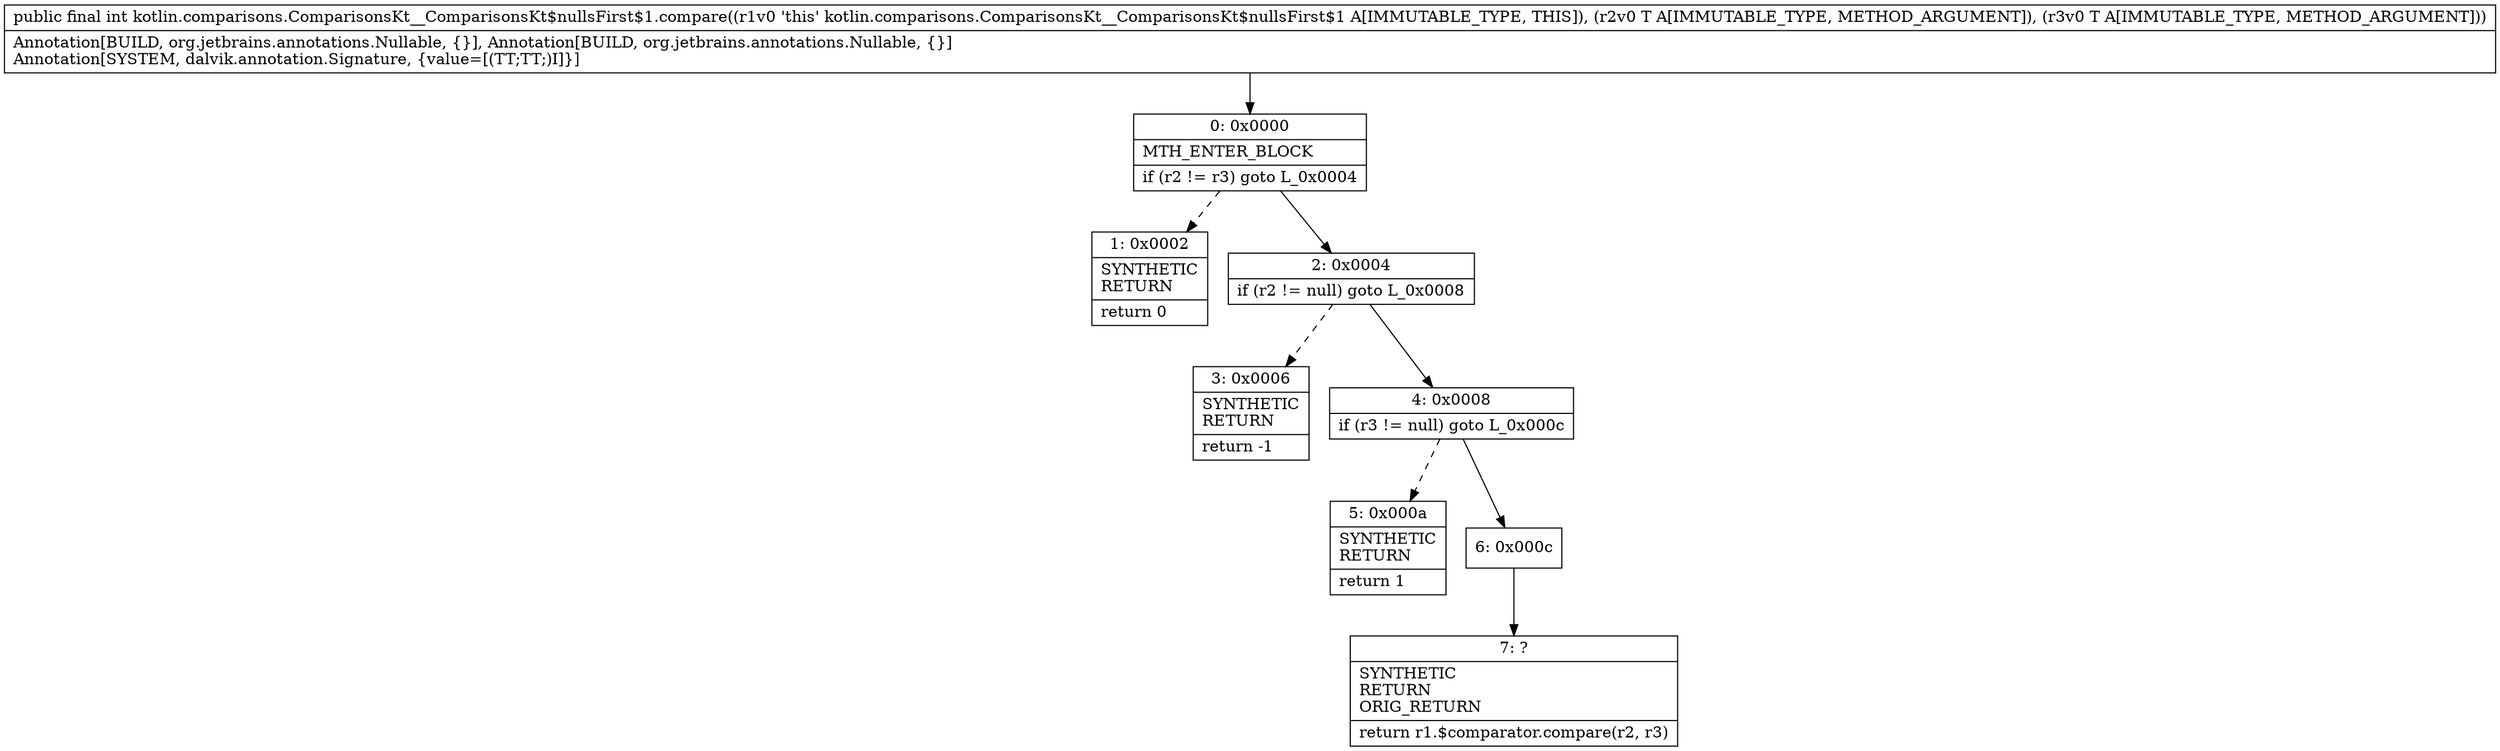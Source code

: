 digraph "CFG forkotlin.comparisons.ComparisonsKt__ComparisonsKt$nullsFirst$1.compare(Ljava\/lang\/Object;Ljava\/lang\/Object;)I" {
Node_0 [shape=record,label="{0\:\ 0x0000|MTH_ENTER_BLOCK\l|if (r2 != r3) goto L_0x0004\l}"];
Node_1 [shape=record,label="{1\:\ 0x0002|SYNTHETIC\lRETURN\l|return 0\l}"];
Node_2 [shape=record,label="{2\:\ 0x0004|if (r2 != null) goto L_0x0008\l}"];
Node_3 [shape=record,label="{3\:\ 0x0006|SYNTHETIC\lRETURN\l|return \-1\l}"];
Node_4 [shape=record,label="{4\:\ 0x0008|if (r3 != null) goto L_0x000c\l}"];
Node_5 [shape=record,label="{5\:\ 0x000a|SYNTHETIC\lRETURN\l|return 1\l}"];
Node_6 [shape=record,label="{6\:\ 0x000c}"];
Node_7 [shape=record,label="{7\:\ ?|SYNTHETIC\lRETURN\lORIG_RETURN\l|return r1.$comparator.compare(r2, r3)\l}"];
MethodNode[shape=record,label="{public final int kotlin.comparisons.ComparisonsKt__ComparisonsKt$nullsFirst$1.compare((r1v0 'this' kotlin.comparisons.ComparisonsKt__ComparisonsKt$nullsFirst$1 A[IMMUTABLE_TYPE, THIS]), (r2v0 T A[IMMUTABLE_TYPE, METHOD_ARGUMENT]), (r3v0 T A[IMMUTABLE_TYPE, METHOD_ARGUMENT]))  | Annotation[BUILD, org.jetbrains.annotations.Nullable, \{\}], Annotation[BUILD, org.jetbrains.annotations.Nullable, \{\}]\lAnnotation[SYSTEM, dalvik.annotation.Signature, \{value=[(TT;TT;)I]\}]\l}"];
MethodNode -> Node_0;
Node_0 -> Node_1[style=dashed];
Node_0 -> Node_2;
Node_2 -> Node_3[style=dashed];
Node_2 -> Node_4;
Node_4 -> Node_5[style=dashed];
Node_4 -> Node_6;
Node_6 -> Node_7;
}

